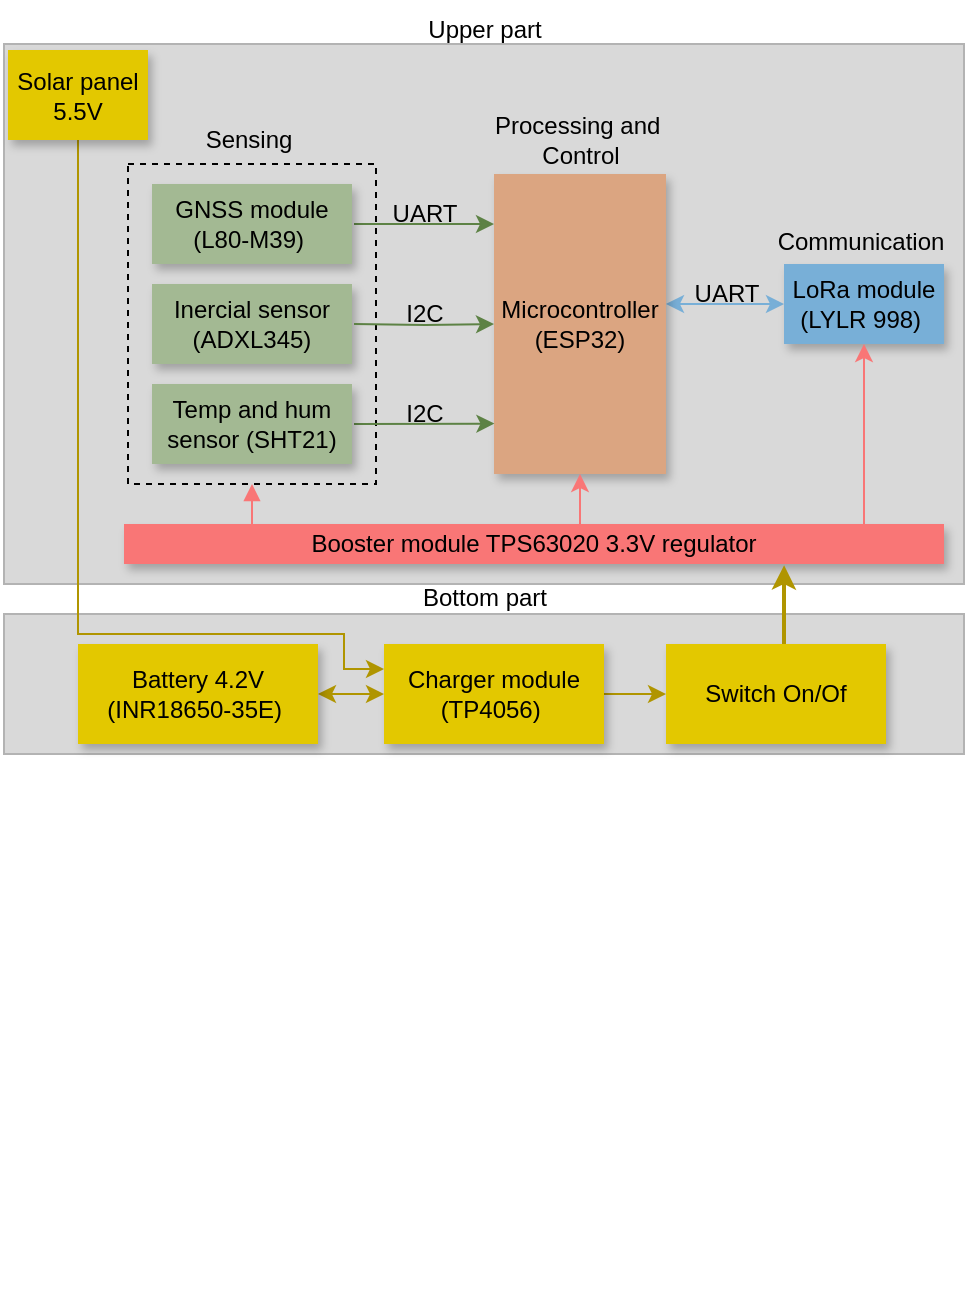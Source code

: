 <mxfile version="24.7.1" type="github">
  <diagram name="Página-1" id="As4PcaeyPNjhqhuAYCdB">
    <mxGraphModel dx="988" dy="510" grid="1" gridSize="10" guides="1" tooltips="1" connect="1" arrows="1" fold="1" page="1" pageScale="1" pageWidth="827" pageHeight="1169" math="0" shadow="0">
      <root>
        <mxCell id="0" />
        <mxCell id="1" parent="0" />
        <mxCell id="nqdYKwkmjAAybZpAhHxP-48" value="" style="rounded=0;whiteSpace=wrap;html=1;fillColor=#D9D9D9;strokeColor=#B3B3B3;" vertex="1" parent="1">
          <mxGeometry x="200" y="485" width="480" height="70" as="geometry" />
        </mxCell>
        <mxCell id="nqdYKwkmjAAybZpAhHxP-46" value="" style="rounded=0;whiteSpace=wrap;html=1;fillStyle=auto;fillColor=#D9D9D9;movable=1;resizable=1;rotatable=1;deletable=1;editable=1;locked=0;connectable=1;strokeColor=#B3B3B3;" vertex="1" parent="1">
          <mxGeometry x="200" y="200" width="480" height="270" as="geometry" />
        </mxCell>
        <mxCell id="nqdYKwkmjAAybZpAhHxP-2" style="edgeStyle=orthogonalEdgeStyle;rounded=0;orthogonalLoop=1;jettySize=auto;html=1;strokeColor=none;" edge="1" parent="1" source="nqdYKwkmjAAybZpAhHxP-7">
          <mxGeometry relative="1" as="geometry">
            <mxPoint x="209" y="300" as="targetPoint" />
          </mxGeometry>
        </mxCell>
        <mxCell id="nqdYKwkmjAAybZpAhHxP-3" style="edgeStyle=orthogonalEdgeStyle;rounded=0;orthogonalLoop=1;jettySize=auto;html=1;strokeColor=#78AFD7;startArrow=classic;startFill=1;" edge="1" parent="1" source="nqdYKwkmjAAybZpAhHxP-4" target="nqdYKwkmjAAybZpAhHxP-5">
          <mxGeometry relative="1" as="geometry">
            <Array as="points">
              <mxPoint x="580" y="330" />
              <mxPoint x="580" y="330" />
            </Array>
          </mxGeometry>
        </mxCell>
        <mxCell id="nqdYKwkmjAAybZpAhHxP-4" value="Microcontroller&lt;br&gt;(ESP32)" style="rounded=0;whiteSpace=wrap;html=1;fillColor=#dba581;shadow=1;strokeColor=none;" vertex="1" parent="1">
          <mxGeometry x="445" y="265" width="86" height="150" as="geometry" />
        </mxCell>
        <mxCell id="nqdYKwkmjAAybZpAhHxP-5" value="&lt;font color=&quot;#000000&quot;&gt;LoRa&amp;nbsp;&lt;/font&gt;&lt;span style=&quot;color: rgb(0, 0, 0);&quot;&gt;module&lt;/span&gt;&lt;div&gt;&lt;font color=&quot;#000000&quot;&gt;(LYLR 998)&amp;nbsp;&lt;/font&gt;&lt;/div&gt;" style="rounded=0;whiteSpace=wrap;html=1;fillColor=#78AFD7;fontColor=#ffffff;strokeColor=none;shadow=1;" vertex="1" parent="1">
          <mxGeometry x="590" y="310" width="80" height="40" as="geometry" />
        </mxCell>
        <mxCell id="nqdYKwkmjAAybZpAhHxP-54" style="edgeStyle=orthogonalEdgeStyle;rounded=0;orthogonalLoop=1;jettySize=auto;html=1;entryX=0;entryY=0.25;entryDx=0;entryDy=0;fillColor=#e3c800;strokeColor=#B09500;exitX=0.5;exitY=1;exitDx=0;exitDy=0;" edge="1" parent="1" source="nqdYKwkmjAAybZpAhHxP-7" target="nqdYKwkmjAAybZpAhHxP-34">
          <mxGeometry relative="1" as="geometry">
            <mxPoint x="245" y="240" as="sourcePoint" />
            <Array as="points">
              <mxPoint x="237" y="495" />
              <mxPoint x="370" y="495" />
              <mxPoint x="370" y="513" />
            </Array>
          </mxGeometry>
        </mxCell>
        <mxCell id="nqdYKwkmjAAybZpAhHxP-8" value="" style="shape=image;verticalLabelPosition=bottom;labelBackgroundColor=default;verticalAlign=top;aspect=fixed;imageAspect=0;image=https://www.researchgate.net/publication/355124535/figure/fig2/AS:1076513826963459@1633672305780/IoT-device-structure-and-components.png;" vertex="1" parent="1">
          <mxGeometry x="220" y="650" width="380" height="178.38" as="geometry" />
        </mxCell>
        <mxCell id="nqdYKwkmjAAybZpAhHxP-31" style="edgeStyle=orthogonalEdgeStyle;rounded=0;orthogonalLoop=1;jettySize=auto;html=1;entryX=0.5;entryY=1;entryDx=0;entryDy=0;strokeColor=#f97676;" edge="1" parent="1" target="nqdYKwkmjAAybZpAhHxP-4">
          <mxGeometry relative="1" as="geometry">
            <mxPoint x="488" y="440" as="sourcePoint" />
            <Array as="points">
              <mxPoint x="488" y="420" />
              <mxPoint x="488" y="420" />
            </Array>
          </mxGeometry>
        </mxCell>
        <mxCell id="nqdYKwkmjAAybZpAhHxP-32" style="edgeStyle=orthogonalEdgeStyle;rounded=0;orthogonalLoop=1;jettySize=auto;html=1;strokeColor=#f97676;" edge="1" parent="1" source="nqdYKwkmjAAybZpAhHxP-9" target="nqdYKwkmjAAybZpAhHxP-5">
          <mxGeometry relative="1" as="geometry">
            <Array as="points">
              <mxPoint x="630" y="370" />
              <mxPoint x="630" y="370" />
            </Array>
          </mxGeometry>
        </mxCell>
        <mxCell id="nqdYKwkmjAAybZpAhHxP-9" value="Booster module TPS63020 3.3V regulator" style="rounded=0;whiteSpace=wrap;html=1;fillColor=#f97676;strokeColor=none;shadow=1;" vertex="1" parent="1">
          <mxGeometry x="260" y="440" width="410" height="20" as="geometry" />
        </mxCell>
        <mxCell id="nqdYKwkmjAAybZpAhHxP-10" value="" style="edgeStyle=orthogonalEdgeStyle;rounded=0;orthogonalLoop=1;jettySize=auto;html=1;strokeColor=none;" edge="1" parent="1" source="nqdYKwkmjAAybZpAhHxP-4">
          <mxGeometry relative="1" as="geometry">
            <mxPoint x="388" y="275" as="sourcePoint" />
            <mxPoint x="410" y="338.771" as="targetPoint" />
          </mxGeometry>
        </mxCell>
        <mxCell id="nqdYKwkmjAAybZpAhHxP-11" value="" style="rounded=0;whiteSpace=wrap;html=1;fillColor=none;shadow=0;glass=0;dashed=1;" vertex="1" parent="1">
          <mxGeometry x="262" y="260" width="124" height="160" as="geometry" />
        </mxCell>
        <mxCell id="nqdYKwkmjAAybZpAhHxP-12" style="edgeStyle=orthogonalEdgeStyle;rounded=0;orthogonalLoop=1;jettySize=auto;html=1;fillColor=#60a917;strokeColor=#5D8245;" edge="1" parent="1">
          <mxGeometry relative="1" as="geometry">
            <mxPoint x="375" y="290" as="sourcePoint" />
            <mxPoint x="445" y="290" as="targetPoint" />
            <Array as="points">
              <mxPoint x="445" y="290" />
            </Array>
          </mxGeometry>
        </mxCell>
        <mxCell id="nqdYKwkmjAAybZpAhHxP-13" value="&lt;font color=&quot;#000000&quot;&gt;GNSS&amp;nbsp;&lt;/font&gt;&lt;span style=&quot;color: rgb(0, 0, 0);&quot;&gt;module&lt;/span&gt;&lt;div&gt;&lt;font color=&quot;#000000&quot;&gt;(L80-M39)&amp;nbsp;&lt;/font&gt;&lt;/div&gt;" style="rounded=0;whiteSpace=wrap;html=1;shadow=1;fillColor=#a3b993;strokeColor=none;fontColor=#ffffff;" vertex="1" parent="1">
          <mxGeometry x="274" y="270" width="100" height="40" as="geometry" />
        </mxCell>
        <mxCell id="nqdYKwkmjAAybZpAhHxP-15" value="&lt;font color=&quot;#000000&quot;&gt;Inercial sensor&lt;br&gt;(ADXL345)&lt;/font&gt;" style="rounded=0;whiteSpace=wrap;html=1;shadow=1;fillColor=#a3b993;strokeColor=none;fontColor=#ffffff;" vertex="1" parent="1">
          <mxGeometry x="274" y="320" width="100" height="40" as="geometry" />
        </mxCell>
        <mxCell id="nqdYKwkmjAAybZpAhHxP-16" style="edgeStyle=orthogonalEdgeStyle;rounded=0;orthogonalLoop=1;jettySize=auto;html=1;fillColor=#60a917;strokeColor=#5D8245;exitX=1;exitY=0.5;exitDx=0;exitDy=0;entryX=0.002;entryY=0.832;entryDx=0;entryDy=0;entryPerimeter=0;" edge="1" parent="1" target="nqdYKwkmjAAybZpAhHxP-4">
          <mxGeometry relative="1" as="geometry">
            <mxPoint x="375" y="390" as="sourcePoint" />
            <mxPoint x="445" y="395" as="targetPoint" />
            <Array as="points">
              <mxPoint x="445" y="390" />
            </Array>
          </mxGeometry>
        </mxCell>
        <mxCell id="nqdYKwkmjAAybZpAhHxP-17" value="&lt;font color=&quot;#000000&quot;&gt;Temp and hum sensor (SHT21)&lt;/font&gt;" style="rounded=0;whiteSpace=wrap;html=1;shadow=1;fillColor=#a3b993;strokeColor=none;fontColor=#ffffff;" vertex="1" parent="1">
          <mxGeometry x="274" y="370" width="100" height="40" as="geometry" />
        </mxCell>
        <mxCell id="nqdYKwkmjAAybZpAhHxP-19" style="edgeStyle=orthogonalEdgeStyle;rounded=0;orthogonalLoop=1;jettySize=auto;html=1;fillColor=#60a917;strokeColor=#5D8245;entryX=0;entryY=0.5;entryDx=0;entryDy=0;" edge="1" parent="1" target="nqdYKwkmjAAybZpAhHxP-4">
          <mxGeometry relative="1" as="geometry">
            <mxPoint x="375" y="340" as="sourcePoint" />
            <mxPoint x="445" y="336" as="targetPoint" />
            <Array as="points" />
          </mxGeometry>
        </mxCell>
        <mxCell id="nqdYKwkmjAAybZpAhHxP-21" value="UART" style="text;html=1;align=center;verticalAlign=middle;resizable=0;points=[];autosize=1;strokeColor=none;fillColor=none;" vertex="1" parent="1">
          <mxGeometry x="380" y="270" width="60" height="30" as="geometry" />
        </mxCell>
        <mxCell id="nqdYKwkmjAAybZpAhHxP-22" value="UART" style="text;html=1;align=center;verticalAlign=middle;resizable=0;points=[];autosize=1;strokeColor=none;fillColor=none;" vertex="1" parent="1">
          <mxGeometry x="531" y="310" width="60" height="30" as="geometry" />
        </mxCell>
        <mxCell id="nqdYKwkmjAAybZpAhHxP-23" value="I2C" style="text;html=1;align=center;verticalAlign=middle;resizable=0;points=[];autosize=1;strokeColor=none;fillColor=none;" vertex="1" parent="1">
          <mxGeometry x="390" y="320" width="40" height="30" as="geometry" />
        </mxCell>
        <mxCell id="nqdYKwkmjAAybZpAhHxP-24" value="I2C" style="text;html=1;align=center;verticalAlign=middle;resizable=0;points=[];autosize=1;strokeColor=none;fillColor=none;" vertex="1" parent="1">
          <mxGeometry x="390" y="370" width="40" height="30" as="geometry" />
        </mxCell>
        <mxCell id="nqdYKwkmjAAybZpAhHxP-30" style="edgeStyle=orthogonalEdgeStyle;rounded=0;orthogonalLoop=1;jettySize=auto;html=1;strokeColor=#f97676;endArrow=block;endFill=1;" edge="1" parent="1">
          <mxGeometry relative="1" as="geometry">
            <mxPoint x="324.0" y="440" as="sourcePoint" />
            <mxPoint x="324" y="420" as="targetPoint" />
            <Array as="points">
              <mxPoint x="324" y="420" />
            </Array>
          </mxGeometry>
        </mxCell>
        <mxCell id="nqdYKwkmjAAybZpAhHxP-41" style="edgeStyle=orthogonalEdgeStyle;rounded=0;orthogonalLoop=1;jettySize=auto;html=1;startArrow=classic;startFill=1;fillColor=#e3c800;strokeColor=#B09500;" edge="1" parent="1" source="nqdYKwkmjAAybZpAhHxP-33" target="nqdYKwkmjAAybZpAhHxP-34">
          <mxGeometry relative="1" as="geometry" />
        </mxCell>
        <mxCell id="nqdYKwkmjAAybZpAhHxP-33" value="Battery 4.2V&lt;br&gt;(INR18650-35E)&amp;nbsp;" style="rounded=0;whiteSpace=wrap;html=1;fillColor=#e3c800;strokeColor=none;fontColor=#000000;shadow=1;" vertex="1" parent="1">
          <mxGeometry x="237" y="500" width="120" height="50" as="geometry" />
        </mxCell>
        <mxCell id="nqdYKwkmjAAybZpAhHxP-36" style="edgeStyle=orthogonalEdgeStyle;rounded=0;orthogonalLoop=1;jettySize=auto;html=1;fillColor=#e3c800;strokeColor=#B09500;" edge="1" parent="1" source="nqdYKwkmjAAybZpAhHxP-34" target="nqdYKwkmjAAybZpAhHxP-35">
          <mxGeometry relative="1" as="geometry" />
        </mxCell>
        <mxCell id="nqdYKwkmjAAybZpAhHxP-34" value="Charger module&lt;br&gt;(TP4056)&amp;nbsp;" style="rounded=0;whiteSpace=wrap;html=1;fillColor=#e3c800;strokeColor=none;fontColor=#000000;shadow=1;" vertex="1" parent="1">
          <mxGeometry x="390" y="500" width="110" height="50" as="geometry" />
        </mxCell>
        <mxCell id="nqdYKwkmjAAybZpAhHxP-35" value="Switch On/Of" style="rounded=0;whiteSpace=wrap;html=1;fillColor=#e3c800;strokeColor=none;fontColor=#000000;shadow=1;" vertex="1" parent="1">
          <mxGeometry x="531" y="500" width="110" height="50" as="geometry" />
        </mxCell>
        <mxCell id="nqdYKwkmjAAybZpAhHxP-44" value="" style="edgeStyle=orthogonalEdgeStyle;rounded=0;orthogonalLoop=1;jettySize=auto;html=1;strokeColor=none;" edge="1" parent="1" target="nqdYKwkmjAAybZpAhHxP-43">
          <mxGeometry relative="1" as="geometry">
            <mxPoint x="285" y="305" as="targetPoint" />
            <mxPoint x="348" y="252.5" as="sourcePoint" />
          </mxGeometry>
        </mxCell>
        <mxCell id="nqdYKwkmjAAybZpAhHxP-43" value="Sensing" style="text;html=1;align=center;verticalAlign=middle;resizable=0;points=[];autosize=1;strokeColor=none;fillColor=none;" vertex="1" parent="1">
          <mxGeometry x="287" y="232.5" width="70" height="30" as="geometry" />
        </mxCell>
        <mxCell id="nqdYKwkmjAAybZpAhHxP-45" value="Processing and&amp;nbsp;&lt;div&gt;Control&lt;/div&gt;" style="text;html=1;align=center;verticalAlign=middle;resizable=0;points=[];autosize=1;strokeColor=none;fillColor=none;" vertex="1" parent="1">
          <mxGeometry x="433" y="227.5" width="110" height="40" as="geometry" />
        </mxCell>
        <mxCell id="nqdYKwkmjAAybZpAhHxP-49" value="Upper part" style="text;html=1;align=center;verticalAlign=middle;resizable=0;points=[];autosize=1;strokeColor=none;fillColor=none;" vertex="1" parent="1">
          <mxGeometry x="400" y="178" width="80" height="30" as="geometry" />
        </mxCell>
        <mxCell id="nqdYKwkmjAAybZpAhHxP-50" value="Bottom part" style="text;html=1;align=center;verticalAlign=middle;resizable=0;points=[];autosize=1;strokeColor=none;fillColor=none;" vertex="1" parent="1">
          <mxGeometry x="395" y="462" width="90" height="30" as="geometry" />
        </mxCell>
        <mxCell id="nqdYKwkmjAAybZpAhHxP-55" style="edgeStyle=orthogonalEdgeStyle;rounded=0;orthogonalLoop=1;jettySize=auto;html=1;entryX=0.805;entryY=1.029;entryDx=0;entryDy=0;entryPerimeter=0;fillColor=#e3c800;strokeColor=#B09500;strokeWidth=2;jumpStyle=none;" edge="1" parent="1" source="nqdYKwkmjAAybZpAhHxP-35" target="nqdYKwkmjAAybZpAhHxP-9">
          <mxGeometry relative="1" as="geometry">
            <Array as="points">
              <mxPoint x="590" y="470" />
              <mxPoint x="590" y="470" />
            </Array>
          </mxGeometry>
        </mxCell>
        <mxCell id="nqdYKwkmjAAybZpAhHxP-56" value="" style="edgeStyle=orthogonalEdgeStyle;rounded=0;orthogonalLoop=1;jettySize=auto;html=1;strokeColor=none;" edge="1" parent="1" source="nqdYKwkmjAAybZpAhHxP-43" target="nqdYKwkmjAAybZpAhHxP-7">
          <mxGeometry relative="1" as="geometry">
            <mxPoint x="209" y="300" as="targetPoint" />
            <mxPoint x="312" y="243" as="sourcePoint" />
          </mxGeometry>
        </mxCell>
        <mxCell id="nqdYKwkmjAAybZpAhHxP-7" value="Solar panel&lt;br&gt;5.5V" style="rounded=0;whiteSpace=wrap;html=1;fillColor=#e3c800;strokeColor=none;fontColor=#000000;shadow=1;" vertex="1" parent="1">
          <mxGeometry x="202" y="203" width="70" height="45" as="geometry" />
        </mxCell>
        <mxCell id="nqdYKwkmjAAybZpAhHxP-60" value="Communication" style="text;html=1;align=center;verticalAlign=middle;resizable=0;points=[];autosize=1;strokeColor=none;fillColor=none;" vertex="1" parent="1">
          <mxGeometry x="573" y="284" width="110" height="30" as="geometry" />
        </mxCell>
      </root>
    </mxGraphModel>
  </diagram>
</mxfile>
